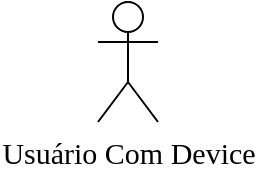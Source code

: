 <mxfile version="23.1.7" type="github">
  <diagram name="Page-1" id="wwbnV_34MRmeV434yj99">
    <mxGraphModel dx="989" dy="546" grid="1" gridSize="10" guides="1" tooltips="1" connect="1" arrows="1" fold="1" page="1" pageScale="1" pageWidth="827" pageHeight="1169" math="0" shadow="0">
      <root>
        <mxCell id="0" />
        <mxCell id="1" parent="0" />
        <mxCell id="Q6biucnJC9BRc-59Tik5-1" value="Usuário Com Device" style="shape=umlActor;verticalLabelPosition=bottom;verticalAlign=top;html=1;outlineConnect=0;fontFamily=Kalam;fontSource=https%3A%2F%2Ffonts.googleapis.com%2Fcss%3Ffamily%3DKalam;fontSize=15;labelBackgroundColor=none;" vertex="1" parent="1">
          <mxGeometry x="350" y="160" width="30" height="60" as="geometry" />
        </mxCell>
      </root>
    </mxGraphModel>
  </diagram>
</mxfile>
